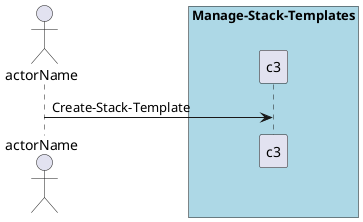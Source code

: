 @startuml
Actor "actorName" as A

box "Manage-Stack-Templates" #lightblue
participant "c3" as S
A -> S : Create-Stack-Template
end box

@enduml
